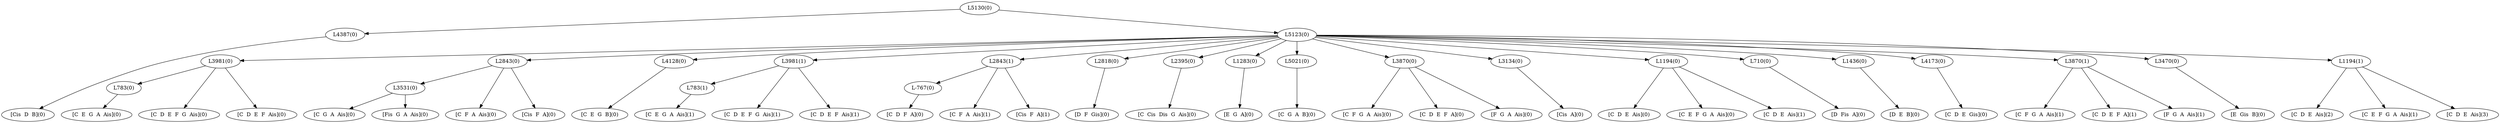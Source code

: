 digraph sample{
"L4387(0)"->"[Cis  D  B](0)"
"L783(0)"->"[C  E  G  A  Ais](0)"
"L3981(0)"->"[C  D  E  F  G  Ais](0)"
"L3981(0)"->"[C  D  E  F  Ais](0)"
"L3981(0)"->"L783(0)"
"L3531(0)"->"[C  G  A  Ais](0)"
"L3531(0)"->"[Fis  G  A  Ais](0)"
"L2843(0)"->"[C  F  A  Ais](0)"
"L2843(0)"->"L3531(0)"
"L2843(0)"->"[Cis  F  A](0)"
"L4128(0)"->"[C  E  G  B](0)"
"L783(1)"->"[C  E  G  A  Ais](1)"
"L3981(1)"->"[C  D  E  F  G  Ais](1)"
"L3981(1)"->"[C  D  E  F  Ais](1)"
"L3981(1)"->"L783(1)"
"L-767(0)"->"[C  D  F  A](0)"
"L2843(1)"->"[C  F  A  Ais](1)"
"L2843(1)"->"L-767(0)"
"L2843(1)"->"[Cis  F  A](1)"
"L2818(0)"->"[D  F  Gis](0)"
"L2395(0)"->"[C  Cis  Dis  G  Ais](0)"
"L1283(0)"->"[E  G  A](0)"
"L5021(0)"->"[C  G  A  B](0)"
"L3870(0)"->"[C  F  G  A  Ais](0)"
"L3870(0)"->"[C  D  E  F  A](0)"
"L3870(0)"->"[F  G  A  Ais](0)"
"L3134(0)"->"[Cis  A](0)"
"L1194(0)"->"[C  D  E  Ais](0)"
"L1194(0)"->"[C  E  F  G  A  Ais](0)"
"L1194(0)"->"[C  D  E  Ais](1)"
"L710(0)"->"[D  Fis  A](0)"
"L1436(0)"->"[D  E  B](0)"
"L4173(0)"->"[C  D  E  Gis](0)"
"L3870(1)"->"[C  F  G  A  Ais](1)"
"L3870(1)"->"[C  D  E  F  A](1)"
"L3870(1)"->"[F  G  A  Ais](1)"
"L3470(0)"->"[E  Gis  B](0)"
"L1194(1)"->"[C  D  E  Ais](2)"
"L1194(1)"->"[C  E  F  G  A  Ais](1)"
"L1194(1)"->"[C  D  E  Ais](3)"
"L5123(0)"->"L3981(0)"
"L5123(0)"->"L2843(0)"
"L5123(0)"->"L4128(0)"
"L5123(0)"->"L3981(1)"
"L5123(0)"->"L2843(1)"
"L5123(0)"->"L2818(0)"
"L5123(0)"->"L2395(0)"
"L5123(0)"->"L1283(0)"
"L5123(0)"->"L5021(0)"
"L5123(0)"->"L3870(0)"
"L5123(0)"->"L3134(0)"
"L5123(0)"->"L1194(0)"
"L5123(0)"->"L710(0)"
"L5123(0)"->"L1436(0)"
"L5123(0)"->"L4173(0)"
"L5123(0)"->"L3870(1)"
"L5123(0)"->"L3470(0)"
"L5123(0)"->"L1194(1)"
"L5130(0)"->"L4387(0)"
"L5130(0)"->"L5123(0)"
{rank = min; "L5130(0)"}
{rank = same; "L4387(0)"; "L5123(0)";}
{rank = same; "L3981(0)"; "L2843(0)"; "L4128(0)"; "L3981(1)"; "L2843(1)"; "L2818(0)"; "L2395(0)"; "L1283(0)"; "L5021(0)"; "L3870(0)"; "L3134(0)"; "L1194(0)"; "L710(0)"; "L1436(0)"; "L4173(0)"; "L3870(1)"; "L3470(0)"; "L1194(1)";}
{rank = same; "L783(0)"; "L3531(0)"; "L783(1)"; "L-767(0)";}
{rank = max; "[C  Cis  Dis  G  Ais](0)"; "[C  D  E  Ais](0)"; "[C  D  E  Ais](1)"; "[C  D  E  Ais](2)"; "[C  D  E  Ais](3)"; "[C  D  E  F  A](0)"; "[C  D  E  F  A](1)"; "[C  D  E  F  Ais](0)"; "[C  D  E  F  Ais](1)"; "[C  D  E  F  G  Ais](0)"; "[C  D  E  F  G  Ais](1)"; "[C  D  E  Gis](0)"; "[C  D  F  A](0)"; "[C  E  F  G  A  Ais](0)"; "[C  E  F  G  A  Ais](1)"; "[C  E  G  A  Ais](0)"; "[C  E  G  A  Ais](1)"; "[C  E  G  B](0)"; "[C  F  A  Ais](0)"; "[C  F  A  Ais](1)"; "[C  F  G  A  Ais](0)"; "[C  F  G  A  Ais](1)"; "[C  G  A  Ais](0)"; "[C  G  A  B](0)"; "[Cis  A](0)"; "[Cis  D  B](0)"; "[Cis  F  A](0)"; "[Cis  F  A](1)"; "[D  E  B](0)"; "[D  F  Gis](0)"; "[D  Fis  A](0)"; "[E  G  A](0)"; "[E  Gis  B](0)"; "[F  G  A  Ais](0)"; "[F  G  A  Ais](1)"; "[Fis  G  A  Ais](0)";}
}